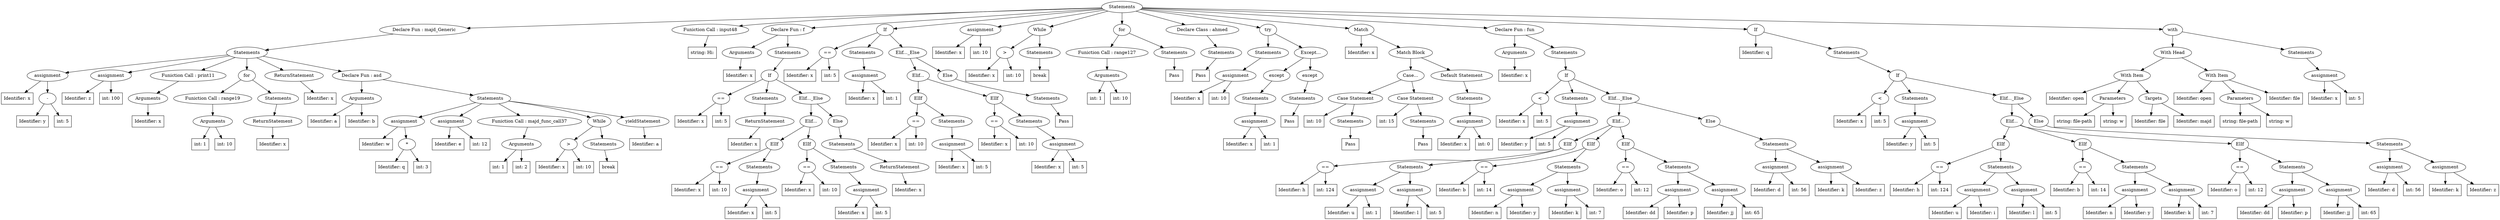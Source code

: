 digraph G {
	root [label="Statements"]
	root -> majd_Generic;
	majd_Generic [label="Declare Fun : majd_Generic"]
	majd_Generic -> stmt5;
	stmt5 [label="Statements"]
	stmt5 -> assignment3;
	assignment3 [label="assignment"]
	assignment3 -> iden4;
	iden4 [shape=box,label="Identifier: x"]
	assignment3 -> sub2;
	sub2 [label="-"]
	sub2 -> iden0;
	iden0 [shape=box,label="Identifier: y"]
	sub2 -> int1;
	int1 [shape=box,label="int: 5"]
	stmt5 -> assignment7;
	assignment7 [label="assignment"]
	assignment7 -> iden8;
	iden8 [shape=box,label="Identifier: z"]
	assignment7 -> int6;
	int6 [shape=box,label="int: 100"]
	stmt5 -> print11;
	print11 [label="Funiction Call : print11"]
	print11 -> arg10;
	arg10 [label="Arguments"]
	arg10 -> iden9;
	iden9 [shape=box,label="Identifier: x"]
	stmt5 -> for18;
	for18 [label="for"]
	for18 -> range19;
	range19 [label="Funiction Call : range19"]
	range19 -> arg14;
	arg14 [label="Arguments"]
	arg14 -> int12;
	int12 [shape=box,label="int: 1"]
	arg14 -> int13;
	int13 [shape=box,label="int: 10"]
	for18 -> stmt17;
	stmt17 [label="Statements"]
	stmt17 -> return15;
	return15 [label="ReturnStatement"]
	return15 -> iden16;
	iden16 [shape=box,label="Identifier: x"]
	stmt5 -> return20;
	return20 [label="ReturnStatement"]
	return20 -> iden21;
	iden21 [shape=box,label="Identifier: x"]
	stmt5 -> asd;
	asd [label="Declare Fun : asd"]
	asd -> arg23;
	arg23 [label="Arguments"]
	arg23 -> iden22;
	iden22 [shape=box,label="Identifier: a"]
	arg23 -> iden24;
	iden24 [shape=box,label="Identifier: b"]
	asd -> stmt30;
	stmt30 [label="Statements"]
	stmt30 -> assignment28;
	assignment28 [label="assignment"]
	assignment28 -> iden29;
	iden29 [shape=box,label="Identifier: w"]
	assignment28 -> multi27;
	multi27 [label="*"]
	multi27 -> iden25;
	iden25 [shape=box,label="Identifier: q"]
	multi27 -> int26;
	int26 [shape=box,label="int: 3"]
	stmt30 -> assignment32;
	assignment32 [label="assignment"]
	assignment32 -> iden33;
	iden33 [shape=box,label="Identifier: e"]
	assignment32 -> int31;
	int31 [shape=box,label="int: 12"]
	stmt30 -> majd_func_call37;
	majd_func_call37 [label="Funiction Call : majd_func_call37"]
	majd_func_call37 -> arg35;
	arg35 [label="Arguments"]
	arg35 -> int34;
	int34 [shape=box,label="int: 1"]
	arg35 -> int36;
	int36 [shape=box,label="int: 2"]
	stmt30 -> while43;
	while43 [label="While"]
	while43 -> gt39;
	gt39 [label=">"]
	gt39 -> iden40;
	iden40 [shape=box,label="Identifier: x"]
	gt39 -> int38;
	int38 [shape=box,label="int: 10"]
	while43 -> stmt42;
	stmt42 [label="Statements"]
	stmt42 -> break41;
	break41 [shape=box,label="break"]
	stmt30 -> yield44;
	yield44 [label="yieldStatement"]
	yield44 -> iden45;
	iden45 [shape=box,label="Identifier: a"]
	root -> input48;
	input48 [label="Funiction Call : input48"]
	input48 -> string49;
	string49 [shape=box,label="string: Hi:"]
	root -> f;
	f [label="Declare Fun : f"]
	f -> arg51;
	arg51 [label="Arguments"]
	arg51 -> iden50;
	iden50 [shape=box,label="Identifier: x"]
	f -> stmt81;
	stmt81 [label="Statements"]
	stmt81 -> if80;
	if80 [label="If"]
	if80 -> equal53;
	equal53 [label="=="]
	equal53 -> iden54;
	iden54 [shape=box,label="Identifier: x"]
	equal53 -> int52;
	int52 [shape=box,label="int: 5"]
	if80 -> stmt57;
	stmt57 [label="Statements"]
	stmt57 -> return55;
	return55 [label="ReturnStatement"]
	return55 -> iden56;
	iden56 [shape=box,label="Identifier: x"]
	if80 -> block79;
	block79 [label="Elif..._Else"]
	block79 -> block66;
	block66 [label="Elif..."]
	block66 -> elif65;
	elif65 [label="ElIf"]
	elif65 -> equal59;
	equal59 [label="=="]
	equal59 -> iden60;
	iden60 [shape=box,label="Identifier: x"]
	equal59 -> int58;
	int58 [shape=box,label="int: 10"]
	elif65 -> stmt64;
	stmt64 [label="Statements"]
	stmt64 -> assignment62;
	assignment62 [label="assignment"]
	assignment62 -> iden63;
	iden63 [shape=box,label="Identifier: x"]
	assignment62 -> int61;
	int61 [shape=box,label="int: 5"]
	block66 -> elif74;
	elif74 [label="ElIf"]
	elif74 -> equal68;
	equal68 [label="=="]
	equal68 -> iden69;
	iden69 [shape=box,label="Identifier: x"]
	equal68 -> int67;
	int67 [shape=box,label="int: 10"]
	elif74 -> stmt73;
	stmt73 [label="Statements"]
	stmt73 -> assignment71;
	assignment71 [label="assignment"]
	assignment71 -> iden72;
	iden72 [shape=box,label="Identifier: x"]
	assignment71 -> int70;
	int70 [shape=box,label="int: 5"]
	block79 -> else78;
	else78 [label="Else"]
	else78 -> stmt77;
	stmt77 [label="Statements"]
	stmt77 -> return75;
	return75 [label="ReturnStatement"]
	return75 -> iden76;
	iden76 [shape=box,label="Identifier: x"]
	root -> if111;
	if111 [label="If"]
	if111 -> equal84;
	equal84 [label="=="]
	equal84 -> iden85;
	iden85 [shape=box,label="Identifier: x"]
	equal84 -> int83;
	int83 [shape=box,label="int: 5"]
	if111 -> stmt89;
	stmt89 [label="Statements"]
	stmt89 -> assignment87;
	assignment87 [label="assignment"]
	assignment87 -> iden88;
	iden88 [shape=box,label="Identifier: x"]
	assignment87 -> int86;
	int86 [shape=box,label="int: 1"]
	if111 -> block110;
	block110 [label="Elif..._Else"]
	block110 -> block98;
	block98 [label="Elif..."]
	block98 -> elif97;
	elif97 [label="ElIf"]
	elif97 -> equal91;
	equal91 [label="=="]
	equal91 -> iden92;
	iden92 [shape=box,label="Identifier: x"]
	equal91 -> int90;
	int90 [shape=box,label="int: 10"]
	elif97 -> stmt96;
	stmt96 [label="Statements"]
	stmt96 -> assignment94;
	assignment94 [label="assignment"]
	assignment94 -> iden95;
	iden95 [shape=box,label="Identifier: x"]
	assignment94 -> int93;
	int93 [shape=box,label="int: 5"]
	block98 -> elif106;
	elif106 [label="ElIf"]
	elif106 -> equal100;
	equal100 [label="=="]
	equal100 -> iden101;
	iden101 [shape=box,label="Identifier: x"]
	equal100 -> int99;
	int99 [shape=box,label="int: 10"]
	elif106 -> stmt105;
	stmt105 [label="Statements"]
	stmt105 -> assignment103;
	assignment103 [label="assignment"]
	assignment103 -> iden104;
	iden104 [shape=box,label="Identifier: x"]
	assignment103 -> int102;
	int102 [shape=box,label="int: 5"]
	block110 -> else109;
	else109 [label="Else"]
	else109 -> stmt108;
	stmt108 [label="Statements"]
	stmt108 -> pass107;
	pass107 [shape=box,label="Pass"]
	root -> assignment113;
	assignment113 [label="assignment"]
	assignment113 -> iden114;
	iden114 [shape=box,label="Identifier: x"]
	assignment113 -> int112;
	int112 [shape=box,label="int: 10"]
	root -> while120;
	while120 [label="While"]
	while120 -> gt116;
	gt116 [label=">"]
	gt116 -> iden117;
	iden117 [shape=box,label="Identifier: x"]
	gt116 -> int115;
	int115 [shape=box,label="int: 10"]
	while120 -> stmt119;
	stmt119 [label="Statements"]
	stmt119 -> break118;
	break118 [shape=box,label="break"]
	root -> for126;
	for126 [label="for"]
	for126 -> range127;
	range127 [label="Funiction Call : range127"]
	range127 -> arg123;
	arg123 [label="Arguments"]
	arg123 -> int121;
	int121 [shape=box,label="int: 1"]
	arg123 -> int122;
	int122 [shape=box,label="int: 10"]
	for126 -> stmt125;
	stmt125 [label="Statements"]
	stmt125 -> pass124;
	pass124 [shape=box,label="Pass"]
	root -> ahmed;
	ahmed [label="Declare Class : ahmed"]
	ahmed -> stmt129;
	stmt129 [label="Statements"]
	stmt129 -> pass128;
	pass128 [shape=box,label="Pass"]
	root -> try144;
	try144 [label="try"]
	try144 -> stmt134;
	stmt134 [label="Statements"]
	stmt134 -> assignment132;
	assignment132 [label="assignment"]
	assignment132 -> iden133;
	iden133 [shape=box,label="Identifier: x"]
	assignment132 -> int131;
	int131 [shape=box,label="int: 10"]
	try144 -> block140;
	block140 [label="Except..."]
	block140 -> except139;
	except139 [label="except"]
	except139 -> stmt138;
	stmt138 [label="Statements"]
	stmt138 -> assignment136;
	assignment136 [label="assignment"]
	assignment136 -> iden137;
	iden137 [shape=box,label="Identifier: x"]
	assignment136 -> int135;
	int135 [shape=box,label="int: 1"]
	block140 -> except143;
	except143 [label="except"]
	except143 -> stmt142;
	stmt142 [label="Statements"]
	stmt142 -> pass141;
	pass141 [shape=box,label="Pass"]
	root -> match160;
	match160 [label="Match"]
	match160 -> iden161;
	iden161 [shape=box,label="Identifier: x"]
	match160 -> block159;
	block159 [label="Match Block"]
	block159 -> block149;
	block149 [label="Case..."]
	block149 -> case148;
	case148 [label="Case Statement"]
	case148 -> int145;
	int145 [shape=box,label="int: 10"]
	case148 -> stmt147;
	stmt147 [label="Statements"]
	stmt147 -> pass146;
	pass146 [shape=box,label="Pass"]
	block149 -> case153;
	case153 [label="Case Statement"]
	case153 -> int150;
	int150 [shape=box,label="int: 15"]
	case153 -> stmt152;
	stmt152 [label="Statements"]
	stmt152 -> pass151;
	pass151 [shape=box,label="Pass"]
	block159 -> case158;
	case158 [label="Default Statement"]
	case158 -> stmt157;
	stmt157 [label="Statements"]
	stmt157 -> assignment155;
	assignment155 [label="assignment"]
	assignment155 -> iden156;
	iden156 [shape=box,label="Identifier: x"]
	assignment155 -> int154;
	int154 [shape=box,label="int: 0"]
	root -> fun;
	fun [label="Declare Fun : fun"]
	fun -> arg163;
	arg163 [label="Arguments"]
	arg163 -> iden162;
	iden162 [shape=box,label="Identifier: x"]
	fun -> stmt215;
	stmt215 [label="Statements"]
	stmt215 -> if214;
	if214 [label="If"]
	if214 -> lt165;
	lt165 [label="<"]
	lt165 -> iden166;
	iden166 [shape=box,label="Identifier: x"]
	lt165 -> int164;
	int164 [shape=box,label="int: 5"]
	if214 -> stmt170;
	stmt170 [label="Statements"]
	stmt170 -> assignment168;
	assignment168 [label="assignment"]
	assignment168 -> iden169;
	iden169 [shape=box,label="Identifier: y"]
	assignment168 -> int167;
	int167 [shape=box,label="int: 5"]
	if214 -> block213;
	block213 [label="Elif..._Else"]
	block213 -> block182;
	block182 [label="Elif..."]
	block182 -> elif181;
	elif181 [label="ElIf"]
	elif181 -> equal172;
	equal172 [label="=="]
	equal172 -> iden173;
	iden173 [shape=box,label="Identifier: h"]
	equal172 -> int171;
	int171 [shape=box,label="int: 124"]
	elif181 -> stmt177;
	stmt177 [label="Statements"]
	stmt177 -> assignment175;
	assignment175 [label="assignment"]
	assignment175 -> iden176;
	iden176 [shape=box,label="Identifier: u"]
	assignment175 -> int174;
	int174 [shape=box,label="int: 1"]
	stmt177 -> assignment179;
	assignment179 [label="assignment"]
	assignment179 -> iden180;
	iden180 [shape=box,label="Identifier: l"]
	assignment179 -> int178;
	int178 [shape=box,label="int: 5"]
	block182 -> elif193;
	elif193 [label="ElIf"]
	elif193 -> equal184;
	equal184 [label="=="]
	equal184 -> iden185;
	iden185 [shape=box,label="Identifier: b"]
	equal184 -> int183;
	int183 [shape=box,label="int: 14"]
	elif193 -> stmt189;
	stmt189 [label="Statements"]
	stmt189 -> assignment187;
	assignment187 [label="assignment"]
	assignment187 -> iden188;
	iden188 [shape=box,label="Identifier: n"]
	assignment187 -> iden186;
	iden186 [shape=box,label="Identifier: y"]
	stmt189 -> assignment191;
	assignment191 [label="assignment"]
	assignment191 -> iden192;
	iden192 [shape=box,label="Identifier: k"]
	assignment191 -> int190;
	int190 [shape=box,label="int: 7"]
	block182 -> elif204;
	elif204 [label="ElIf"]
	elif204 -> equal195;
	equal195 [label="=="]
	equal195 -> iden196;
	iden196 [shape=box,label="Identifier: o"]
	equal195 -> int194;
	int194 [shape=box,label="int: 12"]
	elif204 -> stmt200;
	stmt200 [label="Statements"]
	stmt200 -> assignment198;
	assignment198 [label="assignment"]
	assignment198 -> iden199;
	iden199 [shape=box,label="Identifier: dd"]
	assignment198 -> iden197;
	iden197 [shape=box,label="Identifier: p"]
	stmt200 -> assignment202;
	assignment202 [label="assignment"]
	assignment202 -> iden203;
	iden203 [shape=box,label="Identifier: jj"]
	assignment202 -> int201;
	int201 [shape=box,label="int: 65"]
	block213 -> else212;
	else212 [label="Else"]
	else212 -> stmt208;
	stmt208 [label="Statements"]
	stmt208 -> assignment206;
	assignment206 [label="assignment"]
	assignment206 -> iden207;
	iden207 [shape=box,label="Identifier: d"]
	assignment206 -> int205;
	int205 [shape=box,label="int: 56"]
	stmt208 -> assignment210;
	assignment210 [label="assignment"]
	assignment210 -> iden211;
	iden211 [shape=box,label="Identifier: k"]
	assignment210 -> iden209;
	iden209 [shape=box,label="Identifier: z"]
	root -> if270;
	if270 [label="If"]
	if270 -> iden217;
	iden217 [shape=box,label="Identifier: q"]
	if270 -> stmt269;
	stmt269 [label="Statements"]
	stmt269 -> if268;
	if268 [label="If"]
	if268 -> lt219;
	lt219 [label="<"]
	lt219 -> iden220;
	iden220 [shape=box,label="Identifier: x"]
	lt219 -> int218;
	int218 [shape=box,label="int: 5"]
	if268 -> stmt224;
	stmt224 [label="Statements"]
	stmt224 -> assignment222;
	assignment222 [label="assignment"]
	assignment222 -> iden223;
	iden223 [shape=box,label="Identifier: y"]
	assignment222 -> int221;
	int221 [shape=box,label="int: 5"]
	if268 -> block267;
	block267 [label="Elif..._Else"]
	block267 -> block236;
	block236 [label="Elif..."]
	block236 -> elif235;
	elif235 [label="ElIf"]
	elif235 -> equal226;
	equal226 [label="=="]
	equal226 -> iden227;
	iden227 [shape=box,label="Identifier: h"]
	equal226 -> int225;
	int225 [shape=box,label="int: 124"]
	elif235 -> stmt231;
	stmt231 [label="Statements"]
	stmt231 -> assignment229;
	assignment229 [label="assignment"]
	assignment229 -> iden230;
	iden230 [shape=box,label="Identifier: u"]
	assignment229 -> iden228;
	iden228 [shape=box,label="Identifier: i"]
	stmt231 -> assignment233;
	assignment233 [label="assignment"]
	assignment233 -> iden234;
	iden234 [shape=box,label="Identifier: l"]
	assignment233 -> int232;
	int232 [shape=box,label="int: 5"]
	block236 -> elif247;
	elif247 [label="ElIf"]
	elif247 -> equal238;
	equal238 [label="=="]
	equal238 -> iden239;
	iden239 [shape=box,label="Identifier: b"]
	equal238 -> int237;
	int237 [shape=box,label="int: 14"]
	elif247 -> stmt243;
	stmt243 [label="Statements"]
	stmt243 -> assignment241;
	assignment241 [label="assignment"]
	assignment241 -> iden242;
	iden242 [shape=box,label="Identifier: n"]
	assignment241 -> iden240;
	iden240 [shape=box,label="Identifier: y"]
	stmt243 -> assignment245;
	assignment245 [label="assignment"]
	assignment245 -> iden246;
	iden246 [shape=box,label="Identifier: k"]
	assignment245 -> int244;
	int244 [shape=box,label="int: 7"]
	block236 -> elif258;
	elif258 [label="ElIf"]
	elif258 -> equal249;
	equal249 [label="=="]
	equal249 -> iden250;
	iden250 [shape=box,label="Identifier: o"]
	equal249 -> int248;
	int248 [shape=box,label="int: 12"]
	elif258 -> stmt254;
	stmt254 [label="Statements"]
	stmt254 -> assignment252;
	assignment252 [label="assignment"]
	assignment252 -> iden253;
	iden253 [shape=box,label="Identifier: dd"]
	assignment252 -> iden251;
	iden251 [shape=box,label="Identifier: p"]
	stmt254 -> assignment256;
	assignment256 [label="assignment"]
	assignment256 -> iden257;
	iden257 [shape=box,label="Identifier: jj"]
	assignment256 -> int255;
	int255 [shape=box,label="int: 65"]
	block267 -> else266;
	else266 [label="Else"]
	else266 -> stmt262;
	stmt262 [label="Statements"]
	stmt262 -> assignment260;
	assignment260 [label="assignment"]
	assignment260 -> iden261;
	iden261 [shape=box,label="Identifier: d"]
	assignment260 -> int259;
	int259 [shape=box,label="int: 56"]
	stmt262 -> assignment264;
	assignment264 [label="assignment"]
	assignment264 -> iden265;
	iden265 [shape=box,label="Identifier: k"]
	assignment264 -> iden263;
	iden263 [shape=box,label="Identifier: z"]
	root -> with288;
	with288 [label="with"]
	with288 -> block278;
	block278 [label="With Head"]
	block278 -> block277;
	block277 [label="With Item"]
	block277 -> iden277;
	iden277 [shape=box,label="Identifier: open"]
	block277 -> block272;
	block272 [label="Parameters"]
	block272 -> string271;
	string271 [shape=box,label="string: file-path"]
	block272 -> string273;
	string273 [shape=box,label="string: w"]
	block277 -> block275;
	block275 [label="Targets"]
	block275 -> iden274;
	iden274 [shape=box,label="Identifier: file"]
	block275 -> iden276;
	iden276 [shape=box,label="Identifier: majd"]
	block278 -> block283;
	block283 [label="With Item"]
	block283 -> iden283;
	iden283 [shape=box,label="Identifier: open"]
	block283 -> block280;
	block280 [label="Parameters"]
	block280 -> string279;
	string279 [shape=box,label="string: file-path"]
	block280 -> string281;
	string281 [shape=box,label="string: w"]
	block283 -> iden282;
	iden282 [shape=box,label="Identifier: file"]
	with288 -> stmt287;
	stmt287 [label="Statements"]
	stmt287 -> assignment285;
	assignment285 [label="assignment"]
	assignment285 -> iden286;
	iden286 [shape=box,label="Identifier: x"]
	assignment285 -> int284;
	int284 [shape=box,label="int: 5"]
}
